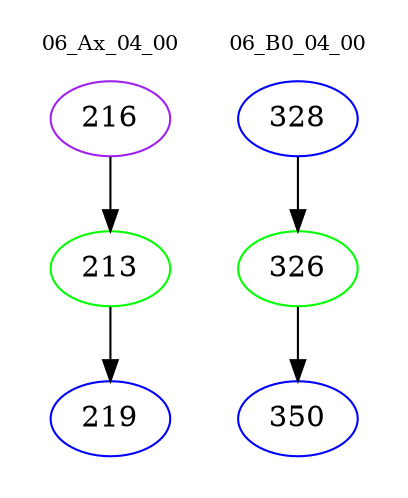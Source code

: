 digraph{
subgraph cluster_0 {
color = white
label = "06_Ax_04_00";
fontsize=10;
T0_216 [label="216", color="purple"]
T0_216 -> T0_213 [color="black"]
T0_213 [label="213", color="green"]
T0_213 -> T0_219 [color="black"]
T0_219 [label="219", color="blue"]
}
subgraph cluster_1 {
color = white
label = "06_B0_04_00";
fontsize=10;
T1_328 [label="328", color="blue"]
T1_328 -> T1_326 [color="black"]
T1_326 [label="326", color="green"]
T1_326 -> T1_350 [color="black"]
T1_350 [label="350", color="blue"]
}
}
